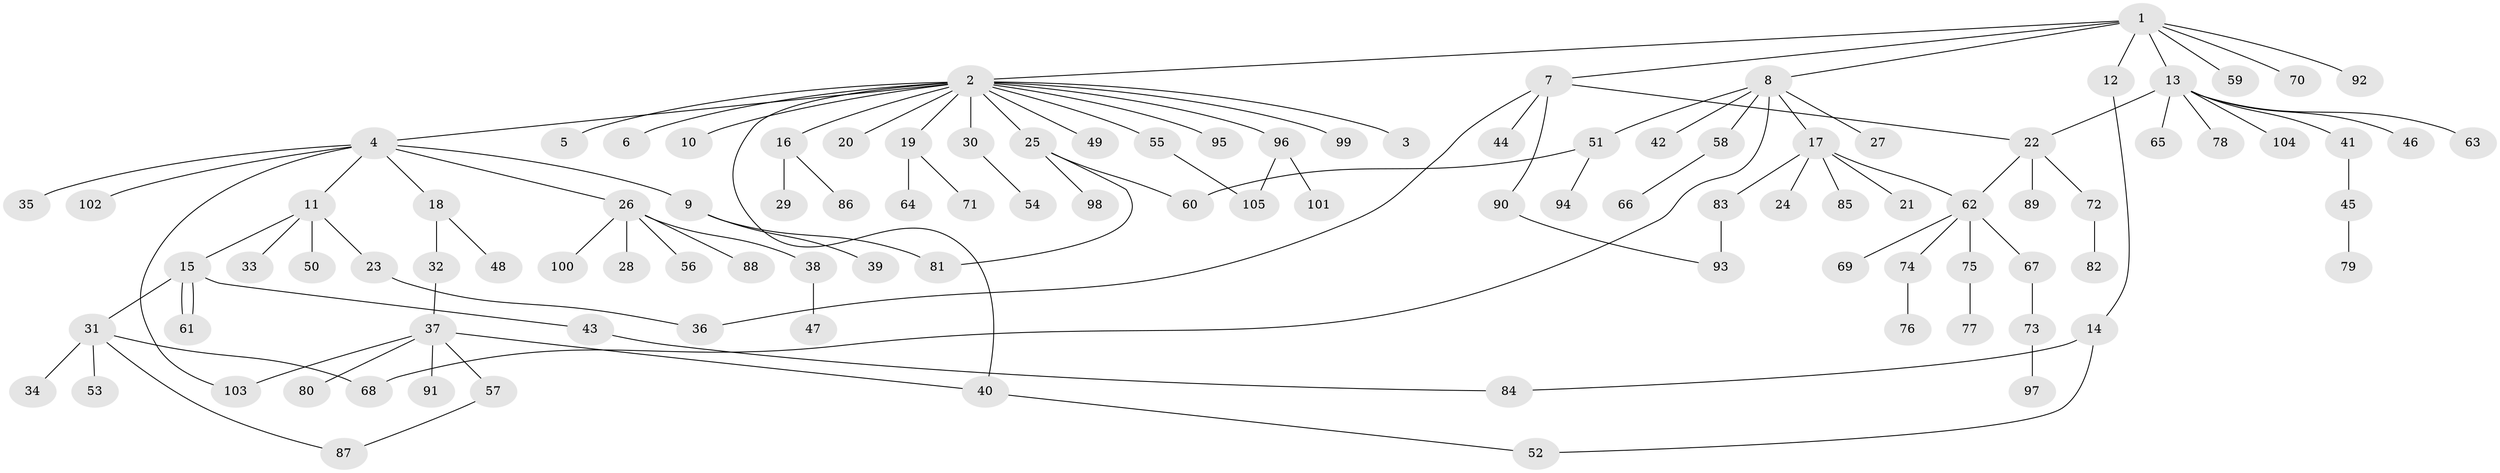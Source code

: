 // Generated by graph-tools (version 1.1) at 2025/49/03/09/25 03:49:58]
// undirected, 105 vertices, 118 edges
graph export_dot {
graph [start="1"]
  node [color=gray90,style=filled];
  1;
  2;
  3;
  4;
  5;
  6;
  7;
  8;
  9;
  10;
  11;
  12;
  13;
  14;
  15;
  16;
  17;
  18;
  19;
  20;
  21;
  22;
  23;
  24;
  25;
  26;
  27;
  28;
  29;
  30;
  31;
  32;
  33;
  34;
  35;
  36;
  37;
  38;
  39;
  40;
  41;
  42;
  43;
  44;
  45;
  46;
  47;
  48;
  49;
  50;
  51;
  52;
  53;
  54;
  55;
  56;
  57;
  58;
  59;
  60;
  61;
  62;
  63;
  64;
  65;
  66;
  67;
  68;
  69;
  70;
  71;
  72;
  73;
  74;
  75;
  76;
  77;
  78;
  79;
  80;
  81;
  82;
  83;
  84;
  85;
  86;
  87;
  88;
  89;
  90;
  91;
  92;
  93;
  94;
  95;
  96;
  97;
  98;
  99;
  100;
  101;
  102;
  103;
  104;
  105;
  1 -- 2;
  1 -- 7;
  1 -- 8;
  1 -- 12;
  1 -- 13;
  1 -- 59;
  1 -- 70;
  1 -- 92;
  2 -- 3;
  2 -- 4;
  2 -- 5;
  2 -- 6;
  2 -- 10;
  2 -- 16;
  2 -- 19;
  2 -- 20;
  2 -- 25;
  2 -- 30;
  2 -- 40;
  2 -- 49;
  2 -- 55;
  2 -- 95;
  2 -- 96;
  2 -- 99;
  4 -- 9;
  4 -- 11;
  4 -- 18;
  4 -- 26;
  4 -- 35;
  4 -- 102;
  4 -- 103;
  7 -- 22;
  7 -- 36;
  7 -- 44;
  7 -- 90;
  8 -- 17;
  8 -- 27;
  8 -- 42;
  8 -- 51;
  8 -- 58;
  8 -- 68;
  9 -- 39;
  9 -- 81;
  11 -- 15;
  11 -- 23;
  11 -- 33;
  11 -- 50;
  12 -- 14;
  13 -- 22;
  13 -- 41;
  13 -- 46;
  13 -- 63;
  13 -- 65;
  13 -- 78;
  13 -- 104;
  14 -- 52;
  14 -- 84;
  15 -- 31;
  15 -- 43;
  15 -- 61;
  15 -- 61;
  16 -- 29;
  16 -- 86;
  17 -- 21;
  17 -- 24;
  17 -- 62;
  17 -- 83;
  17 -- 85;
  18 -- 32;
  18 -- 48;
  19 -- 64;
  19 -- 71;
  22 -- 62;
  22 -- 72;
  22 -- 89;
  23 -- 36;
  25 -- 60;
  25 -- 81;
  25 -- 98;
  26 -- 28;
  26 -- 38;
  26 -- 56;
  26 -- 88;
  26 -- 100;
  30 -- 54;
  31 -- 34;
  31 -- 53;
  31 -- 68;
  31 -- 87;
  32 -- 37;
  37 -- 40;
  37 -- 57;
  37 -- 80;
  37 -- 91;
  37 -- 103;
  38 -- 47;
  40 -- 52;
  41 -- 45;
  43 -- 84;
  45 -- 79;
  51 -- 60;
  51 -- 94;
  55 -- 105;
  57 -- 87;
  58 -- 66;
  62 -- 67;
  62 -- 69;
  62 -- 74;
  62 -- 75;
  67 -- 73;
  72 -- 82;
  73 -- 97;
  74 -- 76;
  75 -- 77;
  83 -- 93;
  90 -- 93;
  96 -- 101;
  96 -- 105;
}
